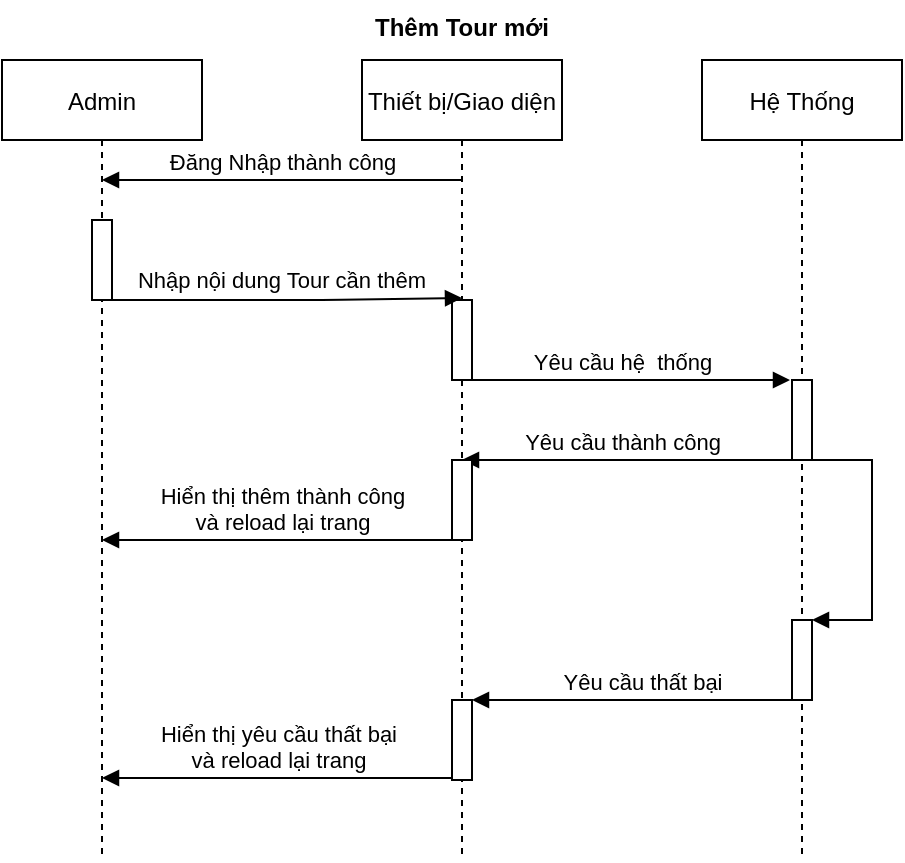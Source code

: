 <mxfile version="14.9.8" type="github">
  <diagram id="kgpKYQtTHZ0yAKxKKP6v" name="Page-1">
    <mxGraphModel dx="1422" dy="794" grid="1" gridSize="10" guides="1" tooltips="1" connect="1" arrows="1" fold="1" page="1" pageScale="1" pageWidth="850" pageHeight="1100" math="0" shadow="0">
      <root>
        <mxCell id="0" />
        <mxCell id="1" parent="0" />
        <mxCell id="1tAwR-DpJCS4Q2nWXN0e-17" value="Admin" style="shape=umlLifeline;perimeter=lifelinePerimeter;container=1;collapsible=0;recursiveResize=0;rounded=0;shadow=0;strokeWidth=1;" parent="1" vertex="1">
          <mxGeometry x="140" y="100" width="100" height="400" as="geometry" />
        </mxCell>
        <mxCell id="1tAwR-DpJCS4Q2nWXN0e-18" value="" style="points=[];perimeter=orthogonalPerimeter;rounded=0;shadow=0;strokeWidth=1;" parent="1tAwR-DpJCS4Q2nWXN0e-17" vertex="1">
          <mxGeometry x="45" y="80" width="10" height="40" as="geometry" />
        </mxCell>
        <mxCell id="1tAwR-DpJCS4Q2nWXN0e-19" value="Thiết bị/Giao diện" style="shape=umlLifeline;perimeter=lifelinePerimeter;container=1;collapsible=0;recursiveResize=0;rounded=0;shadow=0;strokeWidth=1;" parent="1" vertex="1">
          <mxGeometry x="320" y="100" width="100" height="400" as="geometry" />
        </mxCell>
        <mxCell id="1tAwR-DpJCS4Q2nWXN0e-20" value="" style="points=[];perimeter=orthogonalPerimeter;rounded=0;shadow=0;strokeWidth=1;" parent="1tAwR-DpJCS4Q2nWXN0e-19" vertex="1">
          <mxGeometry x="45" y="120" width="10" height="40" as="geometry" />
        </mxCell>
        <mxCell id="1tAwR-DpJCS4Q2nWXN0e-21" value="Nhập nội dung Tour cần thêm" style="verticalAlign=bottom;endArrow=block;shadow=0;strokeWidth=1;" parent="1" source="1tAwR-DpJCS4Q2nWXN0e-18" edge="1">
          <mxGeometry x="-0.029" y="1" relative="1" as="geometry">
            <mxPoint x="295" y="180" as="sourcePoint" />
            <mxPoint x="370" y="219" as="targetPoint" />
            <Array as="points">
              <mxPoint x="300" y="220" />
            </Array>
            <mxPoint as="offset" />
          </mxGeometry>
        </mxCell>
        <mxCell id="1tAwR-DpJCS4Q2nWXN0e-22" value="Hệ Thống" style="shape=umlLifeline;perimeter=lifelinePerimeter;container=1;collapsible=0;recursiveResize=0;rounded=0;shadow=0;strokeWidth=1;" parent="1" vertex="1">
          <mxGeometry x="490" y="100" width="100" height="400" as="geometry" />
        </mxCell>
        <mxCell id="1tAwR-DpJCS4Q2nWXN0e-23" value="" style="points=[];perimeter=orthogonalPerimeter;rounded=0;shadow=0;strokeWidth=1;" parent="1tAwR-DpJCS4Q2nWXN0e-22" vertex="1">
          <mxGeometry x="45" y="160" width="10" height="40" as="geometry" />
        </mxCell>
        <mxCell id="1tAwR-DpJCS4Q2nWXN0e-24" value="Yêu cầu hệ&amp;nbsp; thống" style="html=1;verticalAlign=bottom;endArrow=block;entryX=-0.1;entryY=0;entryDx=0;entryDy=0;entryPerimeter=0;" parent="1" target="1tAwR-DpJCS4Q2nWXN0e-23" edge="1">
          <mxGeometry x="0.006" width="80" relative="1" as="geometry">
            <mxPoint x="365" y="260" as="sourcePoint" />
            <mxPoint x="530" y="260" as="targetPoint" />
            <mxPoint as="offset" />
          </mxGeometry>
        </mxCell>
        <mxCell id="1tAwR-DpJCS4Q2nWXN0e-25" value="Yêu cầu thành công" style="html=1;verticalAlign=bottom;endArrow=block;exitX=0.5;exitY=1;exitDx=0;exitDy=0;exitPerimeter=0;" parent="1" source="1tAwR-DpJCS4Q2nWXN0e-23" edge="1">
          <mxGeometry x="0.059" width="80" relative="1" as="geometry">
            <mxPoint x="455" y="300" as="sourcePoint" />
            <mxPoint x="370" y="300" as="targetPoint" />
            <mxPoint as="offset" />
          </mxGeometry>
        </mxCell>
        <mxCell id="1tAwR-DpJCS4Q2nWXN0e-26" value="Hiển thị thêm thành công&lt;br&gt;và reload lại trang" style="html=1;verticalAlign=bottom;endArrow=block;exitX=0.5;exitY=1;exitDx=0;exitDy=0;exitPerimeter=0;" parent="1" source="1tAwR-DpJCS4Q2nWXN0e-27" edge="1">
          <mxGeometry width="80" relative="1" as="geometry">
            <mxPoint x="360" y="340" as="sourcePoint" />
            <mxPoint x="190" y="340" as="targetPoint" />
            <mxPoint as="offset" />
          </mxGeometry>
        </mxCell>
        <mxCell id="1tAwR-DpJCS4Q2nWXN0e-27" value="" style="points=[];perimeter=orthogonalPerimeter;rounded=0;shadow=0;strokeWidth=1;" parent="1" vertex="1">
          <mxGeometry x="365" y="300" width="10" height="40" as="geometry" />
        </mxCell>
        <mxCell id="1tAwR-DpJCS4Q2nWXN0e-28" value="" style="html=1;points=[];perimeter=orthogonalPerimeter;" parent="1" vertex="1">
          <mxGeometry x="535" y="380" width="10" height="40" as="geometry" />
        </mxCell>
        <mxCell id="1tAwR-DpJCS4Q2nWXN0e-29" value="" style="edgeStyle=orthogonalEdgeStyle;html=1;align=left;spacingLeft=2;endArrow=block;rounded=0;entryX=1;entryY=0;" parent="1" target="1tAwR-DpJCS4Q2nWXN0e-28" edge="1">
          <mxGeometry y="85" relative="1" as="geometry">
            <mxPoint x="545" y="300" as="sourcePoint" />
            <Array as="points">
              <mxPoint x="575" y="300" />
              <mxPoint x="575" y="380" />
            </Array>
            <mxPoint as="offset" />
          </mxGeometry>
        </mxCell>
        <mxCell id="1tAwR-DpJCS4Q2nWXN0e-30" value="Yêu cầu thất bại" style="html=1;verticalAlign=bottom;endArrow=block;exitX=0.5;exitY=1;exitDx=0;exitDy=0;exitPerimeter=0;" parent="1" edge="1">
          <mxGeometry width="80" relative="1" as="geometry">
            <mxPoint x="545" y="420" as="sourcePoint" />
            <mxPoint x="375" y="420" as="targetPoint" />
            <mxPoint as="offset" />
          </mxGeometry>
        </mxCell>
        <mxCell id="1tAwR-DpJCS4Q2nWXN0e-31" value="" style="points=[];perimeter=orthogonalPerimeter;rounded=0;shadow=0;strokeWidth=1;" parent="1" vertex="1">
          <mxGeometry x="365" y="420" width="10" height="40" as="geometry" />
        </mxCell>
        <mxCell id="1tAwR-DpJCS4Q2nWXN0e-32" value="Hiển thị yêu cầu thất bại&lt;br&gt;và reload lại trang" style="html=1;verticalAlign=bottom;endArrow=block;exitX=0.5;exitY=1;exitDx=0;exitDy=0;exitPerimeter=0;" parent="1" target="1tAwR-DpJCS4Q2nWXN0e-17" edge="1">
          <mxGeometry width="80" relative="1" as="geometry">
            <mxPoint x="365" y="459" as="sourcePoint" />
            <mxPoint x="195" y="459" as="targetPoint" />
            <mxPoint as="offset" />
          </mxGeometry>
        </mxCell>
        <mxCell id="1tAwR-DpJCS4Q2nWXN0e-33" value="Thêm Tour mới" style="text;align=center;fontStyle=1;verticalAlign=middle;spacingLeft=3;spacingRight=3;strokeColor=none;rotatable=0;points=[[0,0.5],[1,0.5]];portConstraint=eastwest;" parent="1" vertex="1">
          <mxGeometry x="330" y="70" width="80" height="26" as="geometry" />
        </mxCell>
        <mxCell id="4EdxRVTE_lLIaLiME6OX-1" value="Đăng Nhập thành công" style="html=1;verticalAlign=bottom;endArrow=block;exitX=0.5;exitY=1;exitDx=0;exitDy=0;exitPerimeter=0;" edge="1" parent="1">
          <mxGeometry width="80" relative="1" as="geometry">
            <mxPoint x="370" y="160" as="sourcePoint" />
            <mxPoint x="190" y="160" as="targetPoint" />
            <mxPoint as="offset" />
          </mxGeometry>
        </mxCell>
      </root>
    </mxGraphModel>
  </diagram>
</mxfile>
